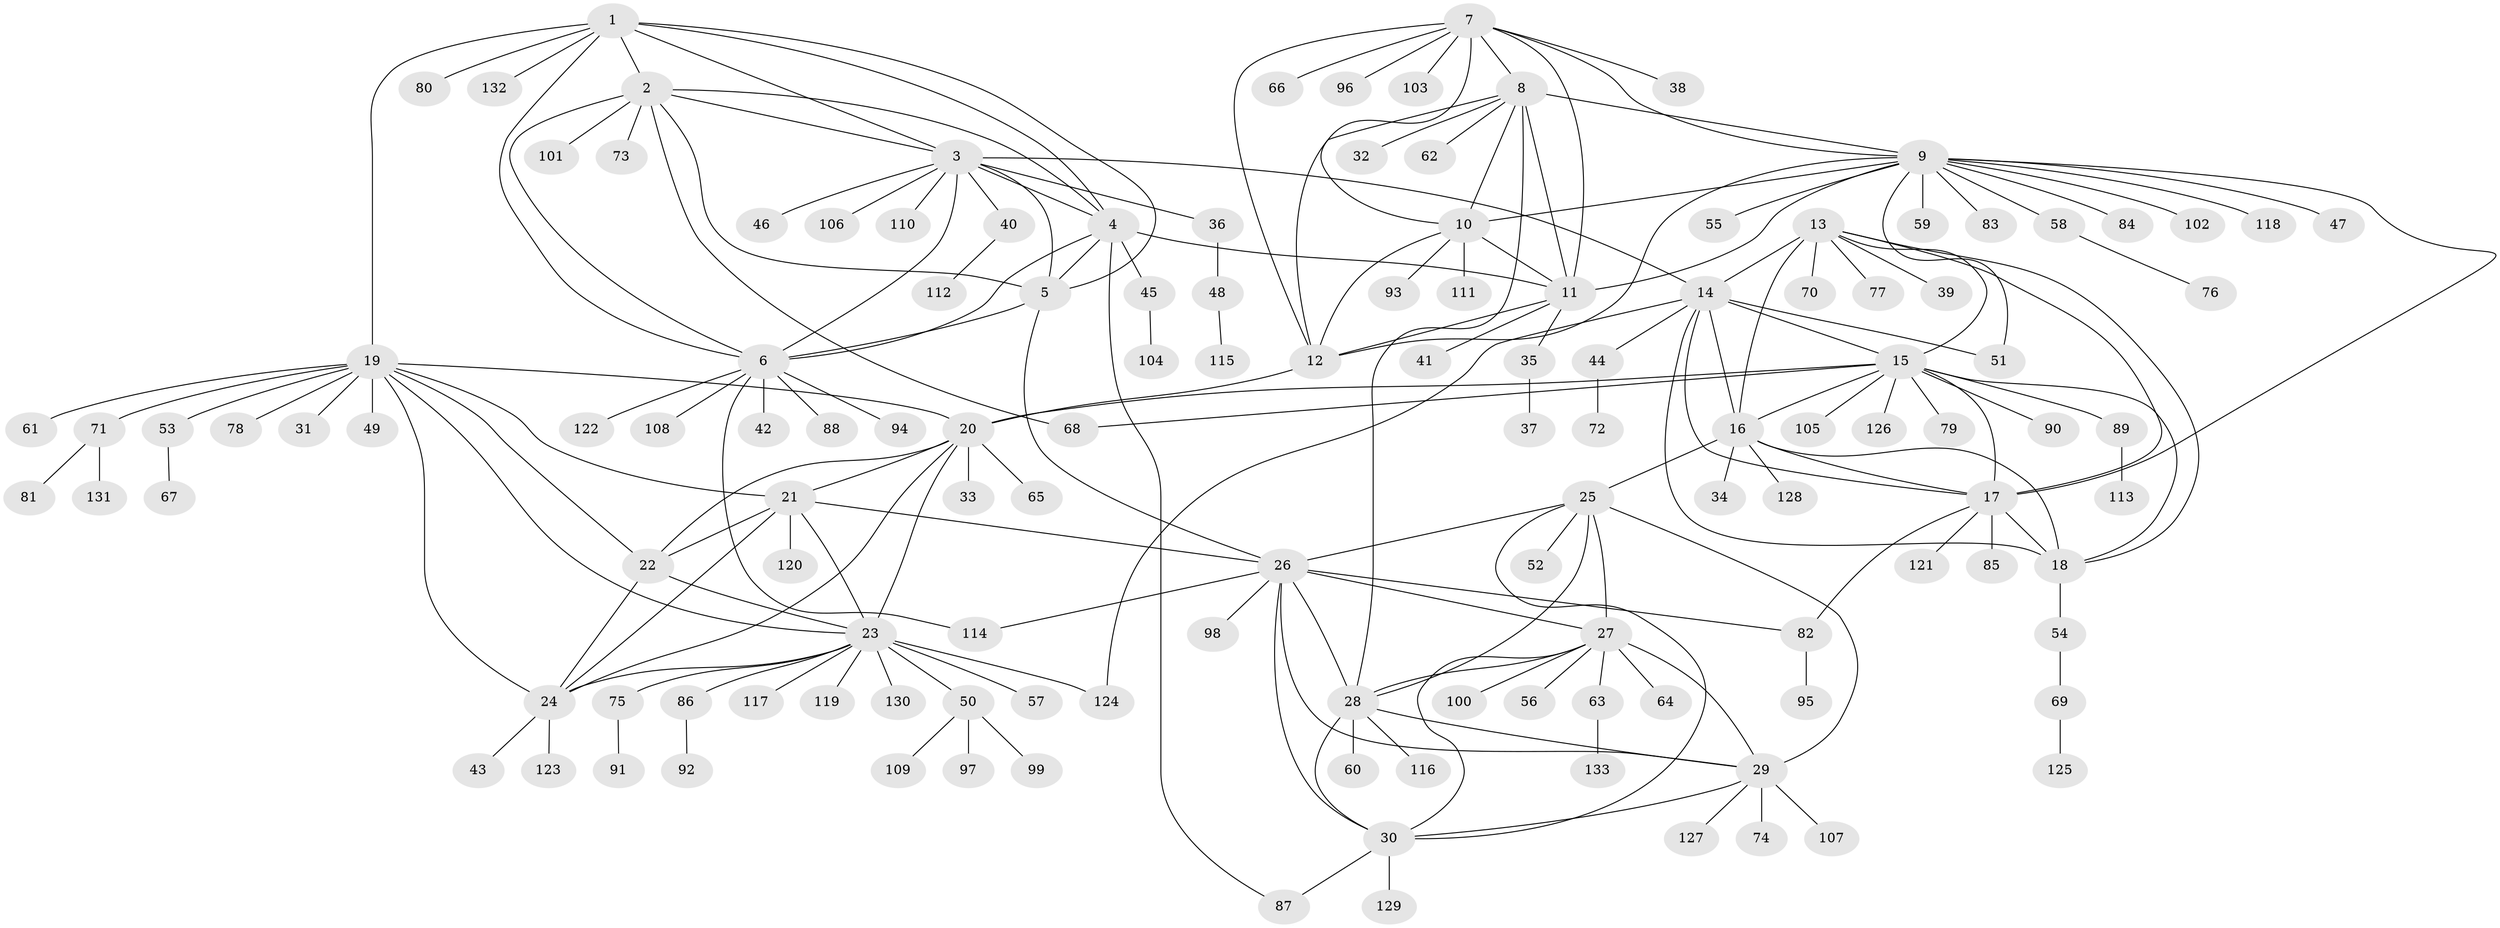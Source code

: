 // coarse degree distribution, {5: 0.14705882352941177, 12: 0.014705882352941176, 9: 0.07352941176470588, 1: 0.5882352941176471, 6: 0.029411764705882353, 8: 0.04411764705882353, 2: 0.058823529411764705, 7: 0.014705882352941176, 4: 0.014705882352941176, 10: 0.014705882352941176}
// Generated by graph-tools (version 1.1) at 2025/37/03/04/25 23:37:46]
// undirected, 133 vertices, 194 edges
graph export_dot {
  node [color=gray90,style=filled];
  1;
  2;
  3;
  4;
  5;
  6;
  7;
  8;
  9;
  10;
  11;
  12;
  13;
  14;
  15;
  16;
  17;
  18;
  19;
  20;
  21;
  22;
  23;
  24;
  25;
  26;
  27;
  28;
  29;
  30;
  31;
  32;
  33;
  34;
  35;
  36;
  37;
  38;
  39;
  40;
  41;
  42;
  43;
  44;
  45;
  46;
  47;
  48;
  49;
  50;
  51;
  52;
  53;
  54;
  55;
  56;
  57;
  58;
  59;
  60;
  61;
  62;
  63;
  64;
  65;
  66;
  67;
  68;
  69;
  70;
  71;
  72;
  73;
  74;
  75;
  76;
  77;
  78;
  79;
  80;
  81;
  82;
  83;
  84;
  85;
  86;
  87;
  88;
  89;
  90;
  91;
  92;
  93;
  94;
  95;
  96;
  97;
  98;
  99;
  100;
  101;
  102;
  103;
  104;
  105;
  106;
  107;
  108;
  109;
  110;
  111;
  112;
  113;
  114;
  115;
  116;
  117;
  118;
  119;
  120;
  121;
  122;
  123;
  124;
  125;
  126;
  127;
  128;
  129;
  130;
  131;
  132;
  133;
  1 -- 2;
  1 -- 3;
  1 -- 4;
  1 -- 5;
  1 -- 6;
  1 -- 19;
  1 -- 80;
  1 -- 132;
  2 -- 3;
  2 -- 4;
  2 -- 5;
  2 -- 6;
  2 -- 68;
  2 -- 73;
  2 -- 101;
  3 -- 4;
  3 -- 5;
  3 -- 6;
  3 -- 14;
  3 -- 36;
  3 -- 40;
  3 -- 46;
  3 -- 106;
  3 -- 110;
  4 -- 5;
  4 -- 6;
  4 -- 11;
  4 -- 45;
  4 -- 87;
  5 -- 6;
  5 -- 26;
  6 -- 42;
  6 -- 88;
  6 -- 94;
  6 -- 108;
  6 -- 114;
  6 -- 122;
  7 -- 8;
  7 -- 9;
  7 -- 10;
  7 -- 11;
  7 -- 12;
  7 -- 38;
  7 -- 66;
  7 -- 96;
  7 -- 103;
  8 -- 9;
  8 -- 10;
  8 -- 11;
  8 -- 12;
  8 -- 28;
  8 -- 32;
  8 -- 62;
  9 -- 10;
  9 -- 11;
  9 -- 12;
  9 -- 17;
  9 -- 47;
  9 -- 51;
  9 -- 55;
  9 -- 58;
  9 -- 59;
  9 -- 83;
  9 -- 84;
  9 -- 102;
  9 -- 118;
  10 -- 11;
  10 -- 12;
  10 -- 93;
  10 -- 111;
  11 -- 12;
  11 -- 35;
  11 -- 41;
  12 -- 20;
  13 -- 14;
  13 -- 15;
  13 -- 16;
  13 -- 17;
  13 -- 18;
  13 -- 39;
  13 -- 70;
  13 -- 77;
  14 -- 15;
  14 -- 16;
  14 -- 17;
  14 -- 18;
  14 -- 44;
  14 -- 51;
  14 -- 124;
  15 -- 16;
  15 -- 17;
  15 -- 18;
  15 -- 20;
  15 -- 68;
  15 -- 79;
  15 -- 89;
  15 -- 90;
  15 -- 105;
  15 -- 126;
  16 -- 17;
  16 -- 18;
  16 -- 25;
  16 -- 34;
  16 -- 128;
  17 -- 18;
  17 -- 82;
  17 -- 85;
  17 -- 121;
  18 -- 54;
  19 -- 20;
  19 -- 21;
  19 -- 22;
  19 -- 23;
  19 -- 24;
  19 -- 31;
  19 -- 49;
  19 -- 53;
  19 -- 61;
  19 -- 71;
  19 -- 78;
  20 -- 21;
  20 -- 22;
  20 -- 23;
  20 -- 24;
  20 -- 33;
  20 -- 65;
  21 -- 22;
  21 -- 23;
  21 -- 24;
  21 -- 26;
  21 -- 120;
  22 -- 23;
  22 -- 24;
  23 -- 24;
  23 -- 50;
  23 -- 57;
  23 -- 75;
  23 -- 86;
  23 -- 117;
  23 -- 119;
  23 -- 124;
  23 -- 130;
  24 -- 43;
  24 -- 123;
  25 -- 26;
  25 -- 27;
  25 -- 28;
  25 -- 29;
  25 -- 30;
  25 -- 52;
  26 -- 27;
  26 -- 28;
  26 -- 29;
  26 -- 30;
  26 -- 82;
  26 -- 98;
  26 -- 114;
  27 -- 28;
  27 -- 29;
  27 -- 30;
  27 -- 56;
  27 -- 63;
  27 -- 64;
  27 -- 100;
  28 -- 29;
  28 -- 30;
  28 -- 60;
  28 -- 116;
  29 -- 30;
  29 -- 74;
  29 -- 107;
  29 -- 127;
  30 -- 87;
  30 -- 129;
  35 -- 37;
  36 -- 48;
  40 -- 112;
  44 -- 72;
  45 -- 104;
  48 -- 115;
  50 -- 97;
  50 -- 99;
  50 -- 109;
  53 -- 67;
  54 -- 69;
  58 -- 76;
  63 -- 133;
  69 -- 125;
  71 -- 81;
  71 -- 131;
  75 -- 91;
  82 -- 95;
  86 -- 92;
  89 -- 113;
}

